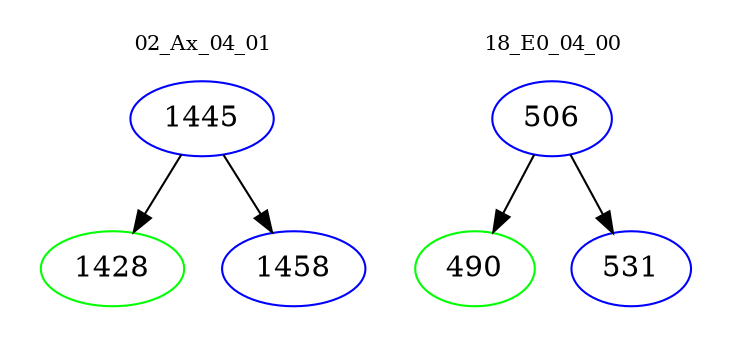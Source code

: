 digraph{
subgraph cluster_0 {
color = white
label = "02_Ax_04_01";
fontsize=10;
T0_1445 [label="1445", color="blue"]
T0_1445 -> T0_1428 [color="black"]
T0_1428 [label="1428", color="green"]
T0_1445 -> T0_1458 [color="black"]
T0_1458 [label="1458", color="blue"]
}
subgraph cluster_1 {
color = white
label = "18_E0_04_00";
fontsize=10;
T1_506 [label="506", color="blue"]
T1_506 -> T1_490 [color="black"]
T1_490 [label="490", color="green"]
T1_506 -> T1_531 [color="black"]
T1_531 [label="531", color="blue"]
}
}

